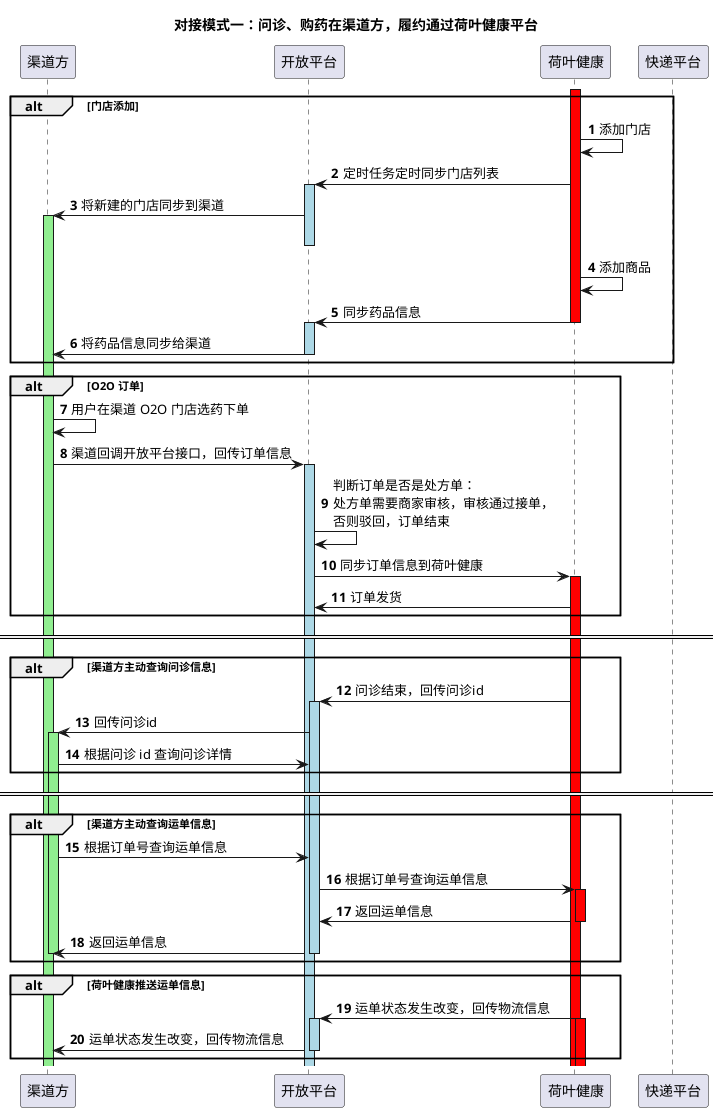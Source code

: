 @startuml
title 对接模式一：问诊、购药在渠道方，履约通过荷叶健康平台
autonumber
participant "渠道方" as channel
participant "开放平台" as openApi
participant "荷叶健康" as heye
participant "快递平台" as kuaiDi

alt 门店添加
activate  heye #red
    heye -> heye : 添加门店
    heye -> openApi : 定时任务定时同步门店列表
activate openApi #lightBlue
    openApi -> channel : 将新建的门店同步到渠道
activate channel #lightGreen
deactivate openApi
    heye -> heye : 添加商品
    heye -> openApi : 同步药品信息
deactivate heye
activate openApi #lightBlue
    openApi -> channel : 将药品信息同步给渠道
deactivate openApi

end

alt O2O 订单
channel -> channel : 用户在渠道 O2O 门店选药下单
channel -> openApi : 渠道回调开放平台接口，回传订单信息
activate openApi #lightBlue
    openApi -> openApi : 判断订单是否是处方单：\n处方单需要商家审核，审核通过接单，\n否则驳回，订单结束
    openApi -> heye : 同步订单信息到荷叶健康
    activate heye #red
        heye -> openApi : 订单发货
end
====
alt 渠道方主动查询问诊信息
heye -> openApi : 问诊结束，回传问诊id
activate openApi #lightBlue
    openApi -> channel : 回传问诊id
    activate channel #lightGreen
        channel -> openApi: 根据问诊 id 查询问诊详情
end
====
alt 渠道方主动查询运单信息
channel -> openApi: 根据订单号查询运单信息
openApi -> heye : 根据订单号查询运单信息
activate heye #red
    heye -> openApi: 返回运单信息
deactivate heye
openApi -> channel: 返回运单信息
deactivate openApi
deactivate channel
end

alt 荷叶健康推送运单信息
heye -> openApi: 运单状态发生改变，回传物流信息
activate heye #red
activate openApi #lightBlue
    openApi -> channel: 运单状态发生改变，回传物流信息
deactivate openApi


end
@enduml